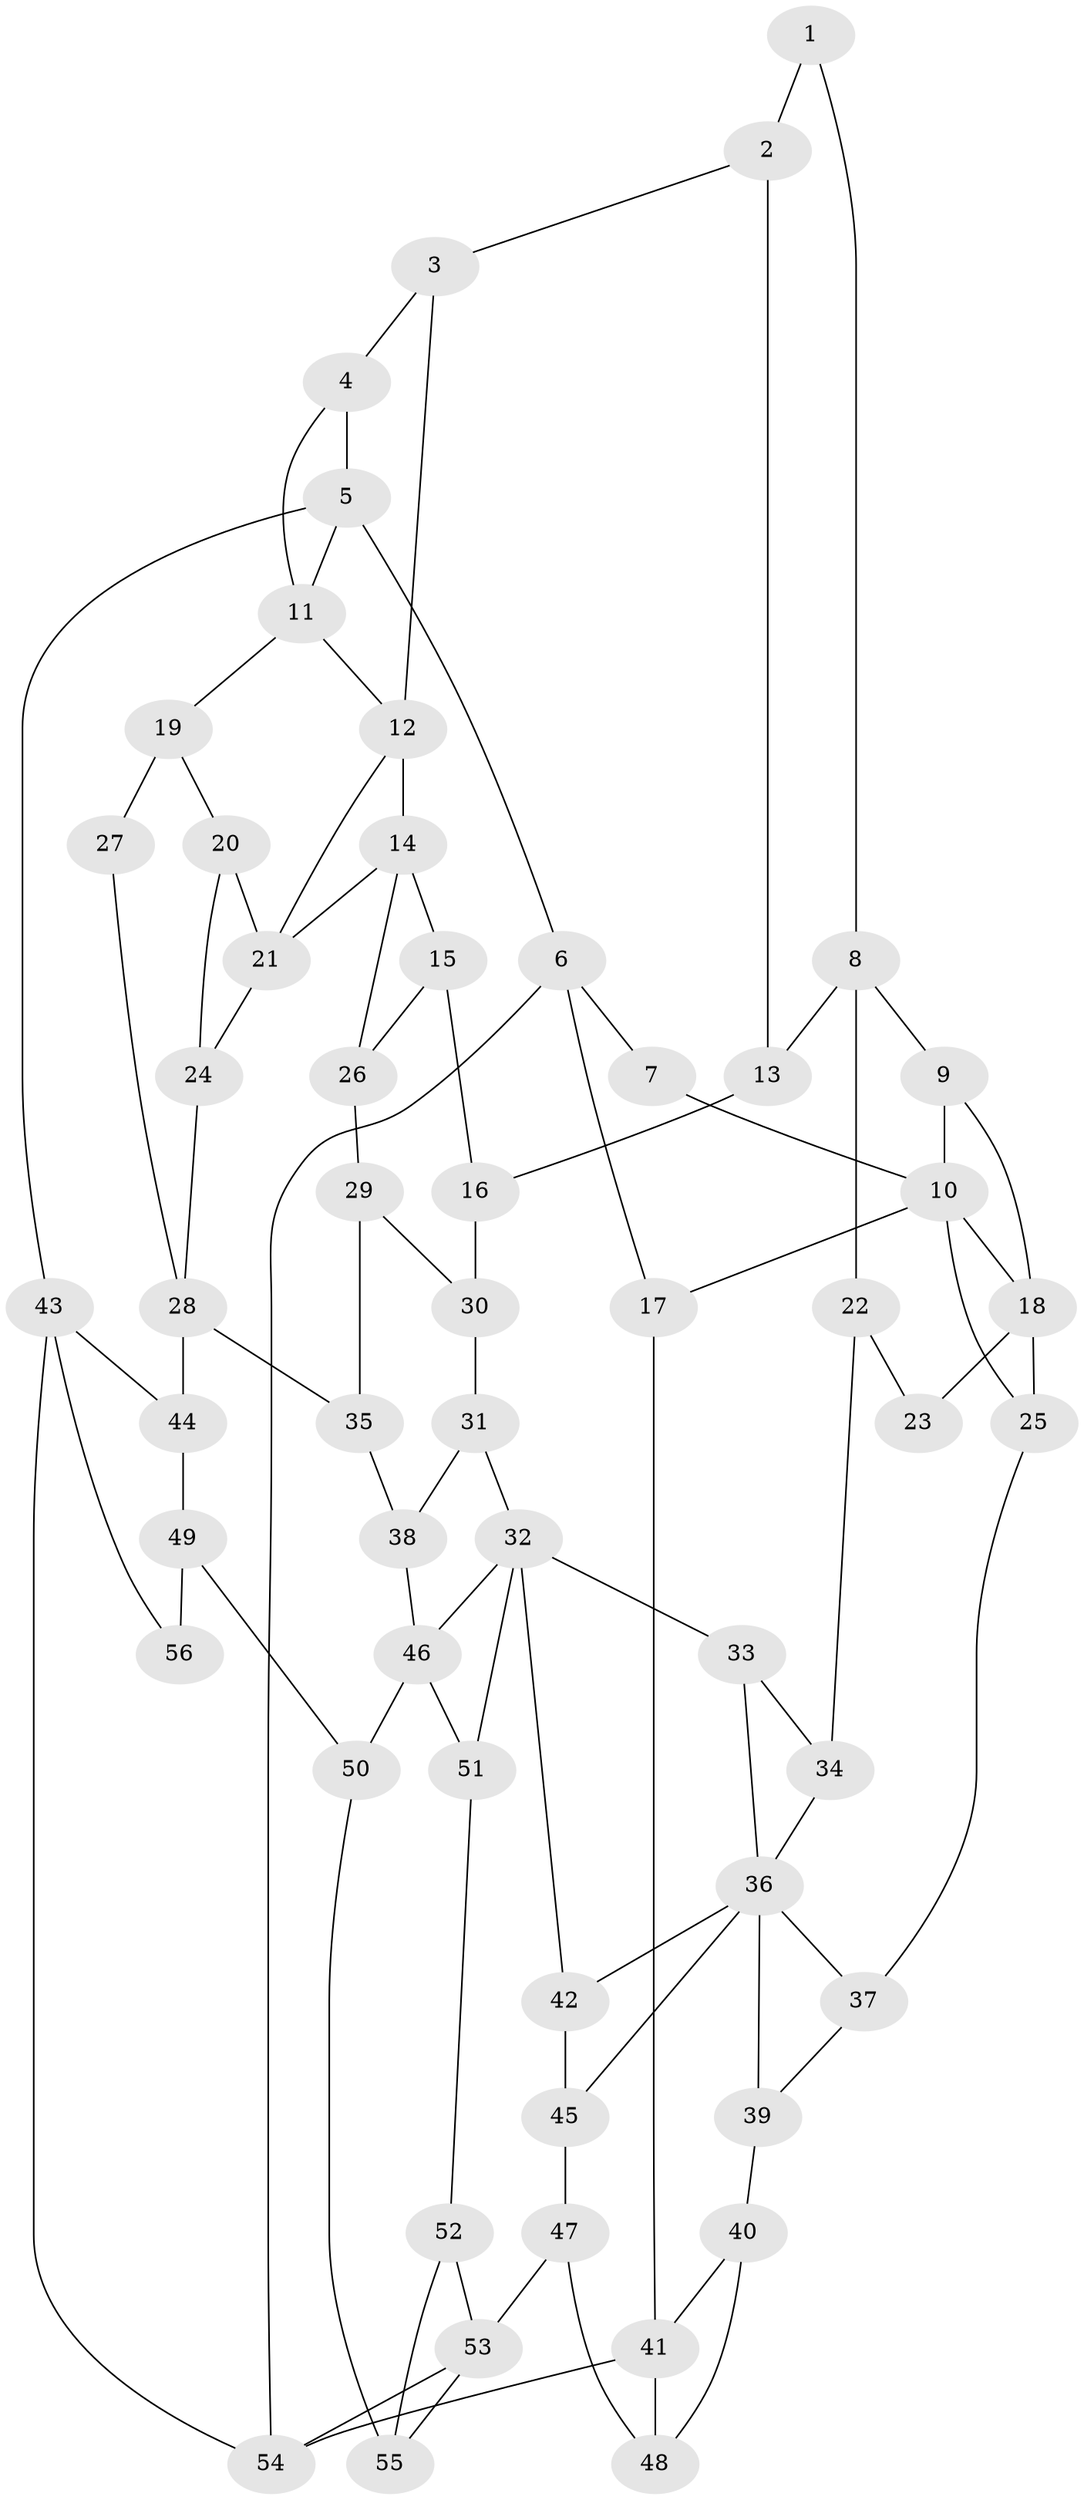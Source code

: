 // original degree distribution, {3: 0.026785714285714284, 4: 0.19642857142857142, 6: 0.19642857142857142, 5: 0.5803571428571429}
// Generated by graph-tools (version 1.1) at 2025/38/03/09/25 02:38:40]
// undirected, 56 vertices, 92 edges
graph export_dot {
graph [start="1"]
  node [color=gray90,style=filled];
  1;
  2;
  3;
  4;
  5;
  6;
  7;
  8;
  9;
  10;
  11;
  12;
  13;
  14;
  15;
  16;
  17;
  18;
  19;
  20;
  21;
  22;
  23;
  24;
  25;
  26;
  27;
  28;
  29;
  30;
  31;
  32;
  33;
  34;
  35;
  36;
  37;
  38;
  39;
  40;
  41;
  42;
  43;
  44;
  45;
  46;
  47;
  48;
  49;
  50;
  51;
  52;
  53;
  54;
  55;
  56;
  1 -- 2 [weight=1.0];
  1 -- 8 [weight=1.0];
  2 -- 3 [weight=1.0];
  2 -- 13 [weight=1.0];
  3 -- 4 [weight=1.0];
  3 -- 12 [weight=1.0];
  4 -- 5 [weight=1.0];
  4 -- 11 [weight=1.0];
  5 -- 6 [weight=1.0];
  5 -- 11 [weight=1.0];
  5 -- 43 [weight=1.0];
  6 -- 7 [weight=1.0];
  6 -- 17 [weight=1.0];
  6 -- 54 [weight=1.0];
  7 -- 10 [weight=1.0];
  8 -- 9 [weight=2.0];
  8 -- 13 [weight=1.0];
  8 -- 22 [weight=1.0];
  9 -- 10 [weight=1.0];
  9 -- 18 [weight=2.0];
  10 -- 17 [weight=1.0];
  10 -- 18 [weight=1.0];
  10 -- 25 [weight=1.0];
  11 -- 12 [weight=1.0];
  11 -- 19 [weight=1.0];
  12 -- 14 [weight=2.0];
  12 -- 21 [weight=1.0];
  13 -- 16 [weight=1.0];
  14 -- 15 [weight=1.0];
  14 -- 21 [weight=2.0];
  14 -- 26 [weight=1.0];
  15 -- 16 [weight=1.0];
  15 -- 26 [weight=1.0];
  16 -- 30 [weight=1.0];
  17 -- 41 [weight=1.0];
  18 -- 23 [weight=2.0];
  18 -- 25 [weight=1.0];
  19 -- 20 [weight=1.0];
  19 -- 27 [weight=2.0];
  20 -- 21 [weight=1.0];
  20 -- 24 [weight=1.0];
  21 -- 24 [weight=1.0];
  22 -- 23 [weight=1.0];
  22 -- 34 [weight=1.0];
  24 -- 28 [weight=1.0];
  25 -- 37 [weight=1.0];
  26 -- 29 [weight=1.0];
  27 -- 28 [weight=1.0];
  28 -- 35 [weight=2.0];
  28 -- 44 [weight=2.0];
  29 -- 30 [weight=1.0];
  29 -- 35 [weight=1.0];
  30 -- 31 [weight=1.0];
  31 -- 32 [weight=1.0];
  31 -- 38 [weight=1.0];
  32 -- 33 [weight=1.0];
  32 -- 42 [weight=1.0];
  32 -- 46 [weight=1.0];
  32 -- 51 [weight=1.0];
  33 -- 34 [weight=1.0];
  33 -- 36 [weight=1.0];
  34 -- 36 [weight=1.0];
  35 -- 38 [weight=2.0];
  36 -- 37 [weight=1.0];
  36 -- 39 [weight=1.0];
  36 -- 42 [weight=1.0];
  36 -- 45 [weight=1.0];
  37 -- 39 [weight=1.0];
  38 -- 46 [weight=2.0];
  39 -- 40 [weight=2.0];
  40 -- 41 [weight=2.0];
  40 -- 48 [weight=2.0];
  41 -- 48 [weight=1.0];
  41 -- 54 [weight=1.0];
  42 -- 45 [weight=1.0];
  43 -- 44 [weight=1.0];
  43 -- 54 [weight=1.0];
  43 -- 56 [weight=1.0];
  44 -- 49 [weight=2.0];
  45 -- 47 [weight=2.0];
  46 -- 50 [weight=2.0];
  46 -- 51 [weight=1.0];
  47 -- 48 [weight=2.0];
  47 -- 53 [weight=2.0];
  49 -- 50 [weight=2.0];
  49 -- 56 [weight=2.0];
  50 -- 55 [weight=1.0];
  51 -- 52 [weight=1.0];
  52 -- 53 [weight=1.0];
  52 -- 55 [weight=1.0];
  53 -- 54 [weight=1.0];
  53 -- 55 [weight=1.0];
}
